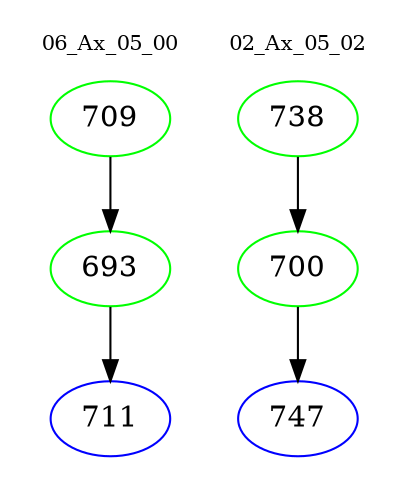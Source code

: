digraph{
subgraph cluster_0 {
color = white
label = "06_Ax_05_00";
fontsize=10;
T0_709 [label="709", color="green"]
T0_709 -> T0_693 [color="black"]
T0_693 [label="693", color="green"]
T0_693 -> T0_711 [color="black"]
T0_711 [label="711", color="blue"]
}
subgraph cluster_1 {
color = white
label = "02_Ax_05_02";
fontsize=10;
T1_738 [label="738", color="green"]
T1_738 -> T1_700 [color="black"]
T1_700 [label="700", color="green"]
T1_700 -> T1_747 [color="black"]
T1_747 [label="747", color="blue"]
}
}
